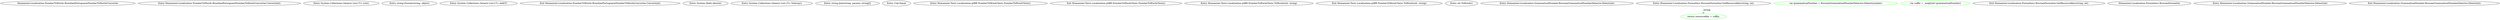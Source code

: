 digraph  {
n37 [label="Humanizer.Localisation.NumberToWords.BrazilianPortugueseNumberToWordsConverter", span=""];
n0 [cluster="Humanizer.Localisation.NumberToWords.BrazilianPortugueseNumberToWordsConverter.Convert(int)", label="Entry Humanizer.Localisation.NumberToWords.BrazilianPortugueseNumberToWordsConverter.Convert(int)", span="11-11"];
n33 [cluster="System.Collections.Generic.List<T>.List()", label="Entry System.Collections.Generic.List<T>.List()", span="0-0"];
n32 [cluster="string.Format(string, object)", label="Entry string.Format(string, object)", span="0-0"];
n34 [cluster="System.Collections.Generic.List<T>.Add(T)", label="Entry System.Collections.Generic.List<T>.Add(T)", span="0-0"];
n30 [cluster="Humanizer.Localisation.NumberToWords.BrazilianPortugueseNumberToWordsConverter.Convert(int)", label="Exit Humanizer.Localisation.NumberToWords.BrazilianPortugueseNumberToWordsConverter.Convert(int)", span="11-11"];
n31 [cluster="System.Math.Abs(int)", label="Entry System.Math.Abs(int)", span="0-0"];
n35 [cluster="System.Collections.Generic.List<T>.ToArray()", label="Entry System.Collections.Generic.List<T>.ToArray()", span="0-0"];
n36 [cluster="string.Join(string, params string[])", label="Entry string.Join(string, params string[])", span="0-0"];
m2_6 [cluster="Unk.Equal", file="NumberToWordsTests.cs", label="Entry Unk.Equal", span=""];
m2_0 [cluster="Humanizer.Tests.Localisation.ptBR.NumberToWordsTests.NumberToWordsTests()", file="NumberToWordsTests.cs", label="Entry Humanizer.Tests.Localisation.ptBR.NumberToWordsTests.NumberToWordsTests()", span="7-7"];
m2_1 [cluster="Humanizer.Tests.Localisation.ptBR.NumberToWordsTests.NumberToWordsTests()", file="NumberToWordsTests.cs", label="Exit Humanizer.Tests.Localisation.ptBR.NumberToWordsTests.NumberToWordsTests()", span="7-7"];
m2_2 [cluster="Humanizer.Tests.Localisation.ptBR.NumberToWordsTests.ToWords(int, string)", file="NumberToWordsTests.cs", label="Entry Humanizer.Tests.Localisation.ptBR.NumberToWordsTests.ToWords(int, string)", span="41-41"];
m2_4 [cluster="Humanizer.Tests.Localisation.ptBR.NumberToWordsTests.ToWords(int, string)", file="NumberToWordsTests.cs", label="Exit Humanizer.Tests.Localisation.ptBR.NumberToWordsTests.ToWords(int, string)", span="41-41"];
m2_5 [cluster="int.ToWords()", file="NumberToWordsTests.cs", label="Entry int.ToWords()", span="28-28"];
m3_5 [cluster="Humanizer.Localisation.GrammaticalNumber.RussianGrammaticalNumberDetector.Detect(int)", file="RussianFormatter.cs", label="Entry Humanizer.Localisation.GrammaticalNumber.RussianGrammaticalNumberDetector.Detect(int)", span="4-4"];
m3_0 [cluster="Humanizer.Localisation.Formatters.RussianFormatter.GetResourceKey(string, int)", file="RussianFormatter.cs", label="Entry Humanizer.Localisation.Formatters.RussianFormatter.GetResourceKey(string, int)", span="8-8"];
m3_1 [cluster="Humanizer.Localisation.Formatters.RussianFormatter.GetResourceKey(string, int)", color=green, community=0, file="RussianFormatter.cs", label="var grammaticalNumber = RussianGrammaticalNumberDetector.Detect(number)", prediction=0, span="10-10"];
m3_3 [cluster="Humanizer.Localisation.Formatters.RussianFormatter.GetResourceKey(string, int)", color=green, community=0, file="RussianFormatter.cs", label="return resourceKey + suffix;", prediction=1, span="12-12"];
m3_2 [cluster="Humanizer.Localisation.Formatters.RussianFormatter.GetResourceKey(string, int)", color=green, community=0, file="RussianFormatter.cs", label="var suffix = _map[(int) grammaticalNumber]", prediction=2, span="11-11"];
m3_4 [cluster="Humanizer.Localisation.Formatters.RussianFormatter.GetResourceKey(string, int)", file="RussianFormatter.cs", label="Exit Humanizer.Localisation.Formatters.RussianFormatter.GetResourceKey(string, int)", span="8-8"];
m3_6 [file="RussianFormatter.cs", label="Humanizer.Localisation.Formatters.RussianFormatter", span=""];
m5_0 [cluster="Humanizer.Localisation.GrammaticalNumber.RussianGrammaticalNumberDetector.Detect(int)", file="RussianGrammaticalNumberDetector.cs", label="Entry Humanizer.Localisation.GrammaticalNumber.RussianGrammaticalNumberDetector.Detect(int)", span="4-4"];
m5_9 [cluster="Humanizer.Localisation.GrammaticalNumber.RussianGrammaticalNumberDetector.Detect(int)", file="RussianGrammaticalNumberDetector.cs", label="Exit Humanizer.Localisation.GrammaticalNumber.RussianGrammaticalNumberDetector.Detect(int)", span="4-4"];
m3_0 -> m3_3  [color=green, key=1, label=string, style=dashed];
}
